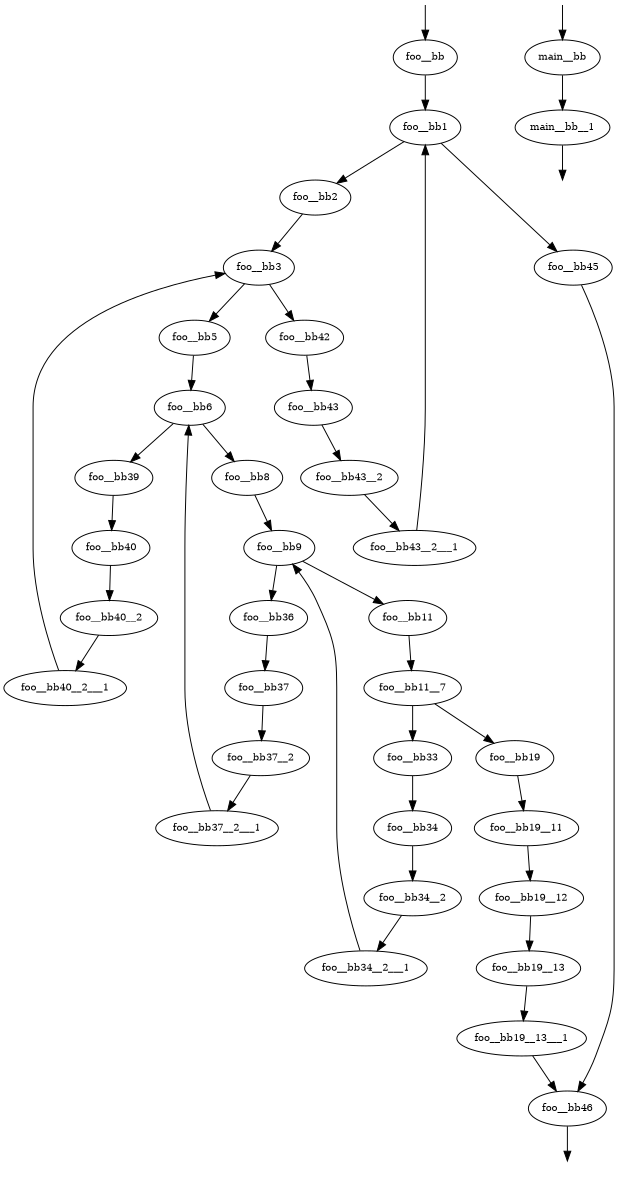 digraph CFG {
size="10,8"
rankdir="TB"
orientation="portrait"
fontsize=10;
   subgraph "foo" {
   "foo0"[label="foo__bb",fontsize=10,width=0.01]
   "foo1"[label="foo__bb1",fontsize=10,width=0.01]
   "foo2"[label="foo__bb2",fontsize=10,width=0.01]
   "foo3"[label="foo__bb3",fontsize=10,width=0.01]
   "foo4"[label="foo__bb5",fontsize=10,width=0.01]
   "foo5"[label="foo__bb6",fontsize=10,width=0.01]
   "foo6"[label="foo__bb8",fontsize=10,width=0.01]
   "foo7"[label="foo__bb9",fontsize=10,width=0.01]
   "foo8"[label="foo__bb11",fontsize=10,width=0.01]
   "foo9"[label="foo__bb11__7",fontsize=10,width=0.01]
   "foo10"[label="foo__bb19",fontsize=10,width=0.01]
   "foo11"[label="foo__bb19__11",fontsize=10,width=0.01]
   "foo12"[label="foo__bb19__12",fontsize=10,width=0.01]
   "foo13"[label="foo__bb19__13",fontsize=10,width=0.01]
   "foo14"[label="foo__bb19__13___1",fontsize=10,width=0.01]
   "foo15"[label="foo__bb33",fontsize=10,width=0.01]
   "foo16"[label="foo__bb34",fontsize=10,width=0.01]
   "foo17"[label="foo__bb34__2",fontsize=10,width=0.01]
   "foo18"[label="foo__bb34__2___1",fontsize=10,width=0.01]
   "foo19"[label="foo__bb36",fontsize=10,width=0.01]
   "foo20"[label="foo__bb37",fontsize=10,width=0.01]
   "foo21"[label="foo__bb37__2",fontsize=10,width=0.01]
   "foo22"[label="foo__bb37__2___1",fontsize=10,width=0.01]
   "foo23"[label="foo__bb39",fontsize=10,width=0.01]
   "foo24"[label="foo__bb40",fontsize=10,width=0.01]
   "foo25"[label="foo__bb40__2",fontsize=10,width=0.01]
   "foo26"[label="foo__bb40__2___1",fontsize=10,width=0.01]
   "foo27"[label="foo__bb42",fontsize=10,width=0.01]
   "foo28"[label="foo__bb43",fontsize=10,width=0.01]
   "foo29"[label="foo__bb43__2",fontsize=10,width=0.01]
   "foo30"[label="foo__bb43__2___1",fontsize=10,width=0.01]
   "foo31"[label="foo__bb45",fontsize=10,width=0.01]
   "foo32"[label="foo__bb46",fontsize=10,width=0.01]
   "foo0" -> "foo1"
   "foo1" -> "foo2"
   "foo1" -> "foo31"
   "foo2" -> "foo3"
   "foo3" -> "foo4"
   "foo3" -> "foo27"
   "foo4" -> "foo5"
   "foo5" -> "foo6"
   "foo5" -> "foo23"
   "foo6" -> "foo7"
   "foo7" -> "foo8"
   "foo7" -> "foo19"
   "foo8" -> "foo9"
   "foo9" -> "foo10"
   "foo9" -> "foo15"
   "foo10" -> "foo11"
   "foo11" -> "foo12"
   "foo12" -> "foo13"
   "foo13" -> "foo14"
   "foo14" -> "foo32"
   "foo15" -> "foo16"
   "foo16" -> "foo17"
   "foo17" -> "foo18"
   "foo18" -> "foo7"
   "foo19" -> "foo20"
   "foo20" -> "foo21"
   "foo21" -> "foo22"
   "foo22" -> "foo5"
   "foo23" -> "foo24"
   "foo24" -> "foo25"
   "foo25" -> "foo26"
   "foo26" -> "foo3"
   "foo27" -> "foo28"
   "foo28" -> "foo29"
   "foo29" -> "foo30"
   "foo30" -> "foo1"
   "foo31" -> "foo32"
   "foo_entry" [label="",color="white",height="0.01",fontsize=10,width=0.01]
   "foo_entry" -> "foo0"
   "foo_exit" [label="",color="white",fontsize=10,width=0.01]
   "foo32" -> "foo_exit"
}
   subgraph "main" {
   "main0"[label="main__bb",fontsize=10,width=0.01]
   "main1"[label="main__bb__1",fontsize=10,width=0.01]
   "main0" -> "main1"
   "main_entry" [label="",color="white",height="0.01",fontsize=10,width=0.01]
   "main_entry" -> "main0"
   "main_exit" [label="",color="white",fontsize=10,width=0.01]
   "main1" -> "main_exit"
}
}
